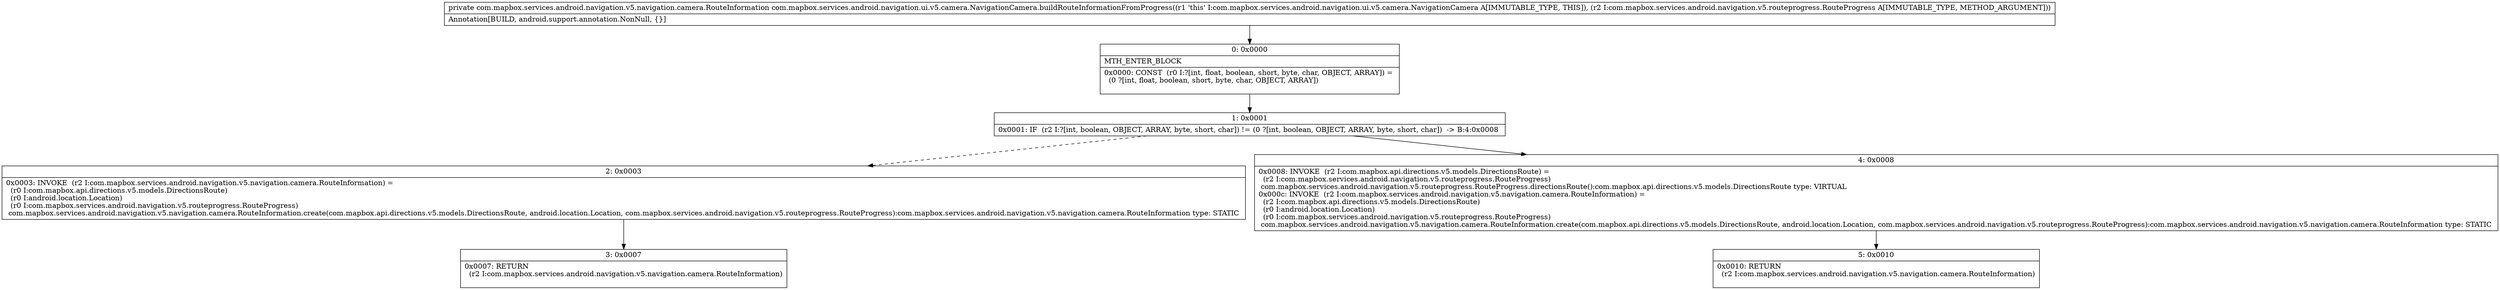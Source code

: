 digraph "CFG forcom.mapbox.services.android.navigation.ui.v5.camera.NavigationCamera.buildRouteInformationFromProgress(Lcom\/mapbox\/services\/android\/navigation\/v5\/routeprogress\/RouteProgress;)Lcom\/mapbox\/services\/android\/navigation\/v5\/navigation\/camera\/RouteInformation;" {
Node_0 [shape=record,label="{0\:\ 0x0000|MTH_ENTER_BLOCK\l|0x0000: CONST  (r0 I:?[int, float, boolean, short, byte, char, OBJECT, ARRAY]) = \l  (0 ?[int, float, boolean, short, byte, char, OBJECT, ARRAY])\l \l}"];
Node_1 [shape=record,label="{1\:\ 0x0001|0x0001: IF  (r2 I:?[int, boolean, OBJECT, ARRAY, byte, short, char]) != (0 ?[int, boolean, OBJECT, ARRAY, byte, short, char])  \-\> B:4:0x0008 \l}"];
Node_2 [shape=record,label="{2\:\ 0x0003|0x0003: INVOKE  (r2 I:com.mapbox.services.android.navigation.v5.navigation.camera.RouteInformation) = \l  (r0 I:com.mapbox.api.directions.v5.models.DirectionsRoute)\l  (r0 I:android.location.Location)\l  (r0 I:com.mapbox.services.android.navigation.v5.routeprogress.RouteProgress)\l com.mapbox.services.android.navigation.v5.navigation.camera.RouteInformation.create(com.mapbox.api.directions.v5.models.DirectionsRoute, android.location.Location, com.mapbox.services.android.navigation.v5.routeprogress.RouteProgress):com.mapbox.services.android.navigation.v5.navigation.camera.RouteInformation type: STATIC \l}"];
Node_3 [shape=record,label="{3\:\ 0x0007|0x0007: RETURN  \l  (r2 I:com.mapbox.services.android.navigation.v5.navigation.camera.RouteInformation)\l \l}"];
Node_4 [shape=record,label="{4\:\ 0x0008|0x0008: INVOKE  (r2 I:com.mapbox.api.directions.v5.models.DirectionsRoute) = \l  (r2 I:com.mapbox.services.android.navigation.v5.routeprogress.RouteProgress)\l com.mapbox.services.android.navigation.v5.routeprogress.RouteProgress.directionsRoute():com.mapbox.api.directions.v5.models.DirectionsRoute type: VIRTUAL \l0x000c: INVOKE  (r2 I:com.mapbox.services.android.navigation.v5.navigation.camera.RouteInformation) = \l  (r2 I:com.mapbox.api.directions.v5.models.DirectionsRoute)\l  (r0 I:android.location.Location)\l  (r0 I:com.mapbox.services.android.navigation.v5.routeprogress.RouteProgress)\l com.mapbox.services.android.navigation.v5.navigation.camera.RouteInformation.create(com.mapbox.api.directions.v5.models.DirectionsRoute, android.location.Location, com.mapbox.services.android.navigation.v5.routeprogress.RouteProgress):com.mapbox.services.android.navigation.v5.navigation.camera.RouteInformation type: STATIC \l}"];
Node_5 [shape=record,label="{5\:\ 0x0010|0x0010: RETURN  \l  (r2 I:com.mapbox.services.android.navigation.v5.navigation.camera.RouteInformation)\l \l}"];
MethodNode[shape=record,label="{private com.mapbox.services.android.navigation.v5.navigation.camera.RouteInformation com.mapbox.services.android.navigation.ui.v5.camera.NavigationCamera.buildRouteInformationFromProgress((r1 'this' I:com.mapbox.services.android.navigation.ui.v5.camera.NavigationCamera A[IMMUTABLE_TYPE, THIS]), (r2 I:com.mapbox.services.android.navigation.v5.routeprogress.RouteProgress A[IMMUTABLE_TYPE, METHOD_ARGUMENT]))  | Annotation[BUILD, android.support.annotation.NonNull, \{\}]\l}"];
MethodNode -> Node_0;
Node_0 -> Node_1;
Node_1 -> Node_2[style=dashed];
Node_1 -> Node_4;
Node_2 -> Node_3;
Node_4 -> Node_5;
}

